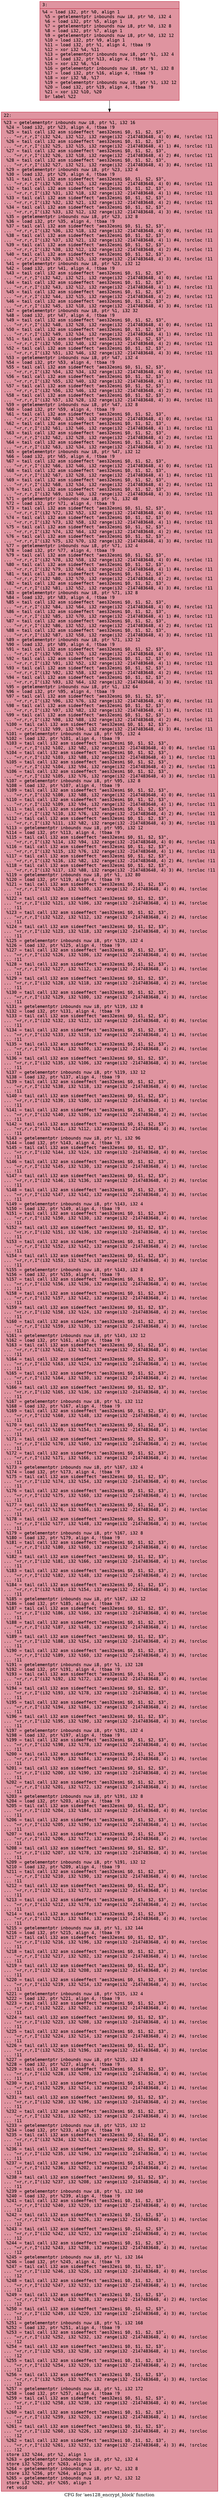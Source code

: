 digraph "CFG for 'aes128_encrypt_block' function" {
	label="CFG for 'aes128_encrypt_block' function";

	Node0xfc7b960 [shape=record,color="#b70d28ff", style=filled, fillcolor="#b70d2870" fontname="Courier",label="{3:\l|  %4 = load i32, ptr %0, align 1\l  %5 = getelementptr inbounds nuw i8, ptr %0, i32 4\l  %6 = load i32, ptr %5, align 1\l  %7 = getelementptr inbounds nuw i8, ptr %0, i32 8\l  %8 = load i32, ptr %7, align 1\l  %9 = getelementptr inbounds nuw i8, ptr %0, i32 12\l  %10 = load i32, ptr %9, align 1\l  %11 = load i32, ptr %1, align 4, !tbaa !9\l  %12 = xor i32 %4, %11\l  %13 = getelementptr inbounds nuw i8, ptr %1, i32 4\l  %14 = load i32, ptr %13, align 4, !tbaa !9\l  %15 = xor i32 %6, %14\l  %16 = getelementptr inbounds nuw i8, ptr %1, i32 8\l  %17 = load i32, ptr %16, align 4, !tbaa !9\l  %18 = xor i32 %8, %17\l  %19 = getelementptr inbounds nuw i8, ptr %1, i32 12\l  %20 = load i32, ptr %19, align 4, !tbaa !9\l  %21 = xor i32 %10, %20\l  br label %22\l}"];
	Node0xfc7b960 -> Node0xfc7ca90;
	Node0xfc7ca90 [shape=record,color="#b70d28ff", style=filled, fillcolor="#b70d2870" fontname="Courier",label="{22:\l|  %23 = getelementptr inbounds nuw i8, ptr %1, i32 16\l  %24 = load i32, ptr %23, align 4, !tbaa !9\l  %25 = tail call i32 asm sideeffect \"aes32esmi $0, $1, $2, $3\",\l... \"=r,r,r,I\"(i32 %24, i32 %12, i32 range(i32 -2147483648, 4) 0) #4, !srcloc !11\l  %26 = tail call i32 asm sideeffect \"aes32esmi $0, $1, $2, $3\",\l... \"=r,r,r,I\"(i32 %25, i32 %15, i32 range(i32 -2147483648, 4) 1) #4, !srcloc !11\l  %27 = tail call i32 asm sideeffect \"aes32esmi $0, $1, $2, $3\",\l... \"=r,r,r,I\"(i32 %26, i32 %18, i32 range(i32 -2147483648, 4) 2) #4, !srcloc !11\l  %28 = tail call i32 asm sideeffect \"aes32esmi $0, $1, $2, $3\",\l... \"=r,r,r,I\"(i32 %27, i32 %21, i32 range(i32 -2147483648, 4) 3) #4, !srcloc !11\l  %29 = getelementptr inbounds nuw i8, ptr %23, i32 4\l  %30 = load i32, ptr %29, align 4, !tbaa !9\l  %31 = tail call i32 asm sideeffect \"aes32esmi $0, $1, $2, $3\",\l... \"=r,r,r,I\"(i32 %30, i32 %15, i32 range(i32 -2147483648, 4) 0) #4, !srcloc !11\l  %32 = tail call i32 asm sideeffect \"aes32esmi $0, $1, $2, $3\",\l... \"=r,r,r,I\"(i32 %31, i32 %18, i32 range(i32 -2147483648, 4) 1) #4, !srcloc !11\l  %33 = tail call i32 asm sideeffect \"aes32esmi $0, $1, $2, $3\",\l... \"=r,r,r,I\"(i32 %32, i32 %21, i32 range(i32 -2147483648, 4) 2) #4, !srcloc !11\l  %34 = tail call i32 asm sideeffect \"aes32esmi $0, $1, $2, $3\",\l... \"=r,r,r,I\"(i32 %33, i32 %12, i32 range(i32 -2147483648, 4) 3) #4, !srcloc !11\l  %35 = getelementptr inbounds nuw i8, ptr %23, i32 8\l  %36 = load i32, ptr %35, align 4, !tbaa !9\l  %37 = tail call i32 asm sideeffect \"aes32esmi $0, $1, $2, $3\",\l... \"=r,r,r,I\"(i32 %36, i32 %18, i32 range(i32 -2147483648, 4) 0) #4, !srcloc !11\l  %38 = tail call i32 asm sideeffect \"aes32esmi $0, $1, $2, $3\",\l... \"=r,r,r,I\"(i32 %37, i32 %21, i32 range(i32 -2147483648, 4) 1) #4, !srcloc !11\l  %39 = tail call i32 asm sideeffect \"aes32esmi $0, $1, $2, $3\",\l... \"=r,r,r,I\"(i32 %38, i32 %12, i32 range(i32 -2147483648, 4) 2) #4, !srcloc !11\l  %40 = tail call i32 asm sideeffect \"aes32esmi $0, $1, $2, $3\",\l... \"=r,r,r,I\"(i32 %39, i32 %15, i32 range(i32 -2147483648, 4) 3) #4, !srcloc !11\l  %41 = getelementptr inbounds nuw i8, ptr %23, i32 12\l  %42 = load i32, ptr %41, align 4, !tbaa !9\l  %43 = tail call i32 asm sideeffect \"aes32esmi $0, $1, $2, $3\",\l... \"=r,r,r,I\"(i32 %42, i32 %21, i32 range(i32 -2147483648, 4) 0) #4, !srcloc !11\l  %44 = tail call i32 asm sideeffect \"aes32esmi $0, $1, $2, $3\",\l... \"=r,r,r,I\"(i32 %43, i32 %12, i32 range(i32 -2147483648, 4) 1) #4, !srcloc !11\l  %45 = tail call i32 asm sideeffect \"aes32esmi $0, $1, $2, $3\",\l... \"=r,r,r,I\"(i32 %44, i32 %15, i32 range(i32 -2147483648, 4) 2) #4, !srcloc !11\l  %46 = tail call i32 asm sideeffect \"aes32esmi $0, $1, $2, $3\",\l... \"=r,r,r,I\"(i32 %45, i32 %18, i32 range(i32 -2147483648, 4) 3) #4, !srcloc !11\l  %47 = getelementptr inbounds nuw i8, ptr %1, i32 32\l  %48 = load i32, ptr %47, align 4, !tbaa !9\l  %49 = tail call i32 asm sideeffect \"aes32esmi $0, $1, $2, $3\",\l... \"=r,r,r,I\"(i32 %48, i32 %28, i32 range(i32 -2147483648, 4) 0) #4, !srcloc !11\l  %50 = tail call i32 asm sideeffect \"aes32esmi $0, $1, $2, $3\",\l... \"=r,r,r,I\"(i32 %49, i32 %34, i32 range(i32 -2147483648, 4) 1) #4, !srcloc !11\l  %51 = tail call i32 asm sideeffect \"aes32esmi $0, $1, $2, $3\",\l... \"=r,r,r,I\"(i32 %50, i32 %40, i32 range(i32 -2147483648, 4) 2) #4, !srcloc !11\l  %52 = tail call i32 asm sideeffect \"aes32esmi $0, $1, $2, $3\",\l... \"=r,r,r,I\"(i32 %51, i32 %46, i32 range(i32 -2147483648, 4) 3) #4, !srcloc !11\l  %53 = getelementptr inbounds nuw i8, ptr %47, i32 4\l  %54 = load i32, ptr %53, align 4, !tbaa !9\l  %55 = tail call i32 asm sideeffect \"aes32esmi $0, $1, $2, $3\",\l... \"=r,r,r,I\"(i32 %54, i32 %34, i32 range(i32 -2147483648, 4) 0) #4, !srcloc !11\l  %56 = tail call i32 asm sideeffect \"aes32esmi $0, $1, $2, $3\",\l... \"=r,r,r,I\"(i32 %55, i32 %40, i32 range(i32 -2147483648, 4) 1) #4, !srcloc !11\l  %57 = tail call i32 asm sideeffect \"aes32esmi $0, $1, $2, $3\",\l... \"=r,r,r,I\"(i32 %56, i32 %46, i32 range(i32 -2147483648, 4) 2) #4, !srcloc !11\l  %58 = tail call i32 asm sideeffect \"aes32esmi $0, $1, $2, $3\",\l... \"=r,r,r,I\"(i32 %57, i32 %28, i32 range(i32 -2147483648, 4) 3) #4, !srcloc !11\l  %59 = getelementptr inbounds nuw i8, ptr %47, i32 8\l  %60 = load i32, ptr %59, align 4, !tbaa !9\l  %61 = tail call i32 asm sideeffect \"aes32esmi $0, $1, $2, $3\",\l... \"=r,r,r,I\"(i32 %60, i32 %40, i32 range(i32 -2147483648, 4) 0) #4, !srcloc !11\l  %62 = tail call i32 asm sideeffect \"aes32esmi $0, $1, $2, $3\",\l... \"=r,r,r,I\"(i32 %61, i32 %46, i32 range(i32 -2147483648, 4) 1) #4, !srcloc !11\l  %63 = tail call i32 asm sideeffect \"aes32esmi $0, $1, $2, $3\",\l... \"=r,r,r,I\"(i32 %62, i32 %28, i32 range(i32 -2147483648, 4) 2) #4, !srcloc !11\l  %64 = tail call i32 asm sideeffect \"aes32esmi $0, $1, $2, $3\",\l... \"=r,r,r,I\"(i32 %63, i32 %34, i32 range(i32 -2147483648, 4) 3) #4, !srcloc !11\l  %65 = getelementptr inbounds nuw i8, ptr %47, i32 12\l  %66 = load i32, ptr %65, align 4, !tbaa !9\l  %67 = tail call i32 asm sideeffect \"aes32esmi $0, $1, $2, $3\",\l... \"=r,r,r,I\"(i32 %66, i32 %46, i32 range(i32 -2147483648, 4) 0) #4, !srcloc !11\l  %68 = tail call i32 asm sideeffect \"aes32esmi $0, $1, $2, $3\",\l... \"=r,r,r,I\"(i32 %67, i32 %28, i32 range(i32 -2147483648, 4) 1) #4, !srcloc !11\l  %69 = tail call i32 asm sideeffect \"aes32esmi $0, $1, $2, $3\",\l... \"=r,r,r,I\"(i32 %68, i32 %34, i32 range(i32 -2147483648, 4) 2) #4, !srcloc !11\l  %70 = tail call i32 asm sideeffect \"aes32esmi $0, $1, $2, $3\",\l... \"=r,r,r,I\"(i32 %69, i32 %40, i32 range(i32 -2147483648, 4) 3) #4, !srcloc !11\l  %71 = getelementptr inbounds nuw i8, ptr %1, i32 48\l  %72 = load i32, ptr %71, align 4, !tbaa !9\l  %73 = tail call i32 asm sideeffect \"aes32esmi $0, $1, $2, $3\",\l... \"=r,r,r,I\"(i32 %72, i32 %52, i32 range(i32 -2147483648, 4) 0) #4, !srcloc !11\l  %74 = tail call i32 asm sideeffect \"aes32esmi $0, $1, $2, $3\",\l... \"=r,r,r,I\"(i32 %73, i32 %58, i32 range(i32 -2147483648, 4) 1) #4, !srcloc !11\l  %75 = tail call i32 asm sideeffect \"aes32esmi $0, $1, $2, $3\",\l... \"=r,r,r,I\"(i32 %74, i32 %64, i32 range(i32 -2147483648, 4) 2) #4, !srcloc !11\l  %76 = tail call i32 asm sideeffect \"aes32esmi $0, $1, $2, $3\",\l... \"=r,r,r,I\"(i32 %75, i32 %70, i32 range(i32 -2147483648, 4) 3) #4, !srcloc !11\l  %77 = getelementptr inbounds nuw i8, ptr %71, i32 4\l  %78 = load i32, ptr %77, align 4, !tbaa !9\l  %79 = tail call i32 asm sideeffect \"aes32esmi $0, $1, $2, $3\",\l... \"=r,r,r,I\"(i32 %78, i32 %58, i32 range(i32 -2147483648, 4) 0) #4, !srcloc !11\l  %80 = tail call i32 asm sideeffect \"aes32esmi $0, $1, $2, $3\",\l... \"=r,r,r,I\"(i32 %79, i32 %64, i32 range(i32 -2147483648, 4) 1) #4, !srcloc !11\l  %81 = tail call i32 asm sideeffect \"aes32esmi $0, $1, $2, $3\",\l... \"=r,r,r,I\"(i32 %80, i32 %70, i32 range(i32 -2147483648, 4) 2) #4, !srcloc !11\l  %82 = tail call i32 asm sideeffect \"aes32esmi $0, $1, $2, $3\",\l... \"=r,r,r,I\"(i32 %81, i32 %52, i32 range(i32 -2147483648, 4) 3) #4, !srcloc !11\l  %83 = getelementptr inbounds nuw i8, ptr %71, i32 8\l  %84 = load i32, ptr %83, align 4, !tbaa !9\l  %85 = tail call i32 asm sideeffect \"aes32esmi $0, $1, $2, $3\",\l... \"=r,r,r,I\"(i32 %84, i32 %64, i32 range(i32 -2147483648, 4) 0) #4, !srcloc !11\l  %86 = tail call i32 asm sideeffect \"aes32esmi $0, $1, $2, $3\",\l... \"=r,r,r,I\"(i32 %85, i32 %70, i32 range(i32 -2147483648, 4) 1) #4, !srcloc !11\l  %87 = tail call i32 asm sideeffect \"aes32esmi $0, $1, $2, $3\",\l... \"=r,r,r,I\"(i32 %86, i32 %52, i32 range(i32 -2147483648, 4) 2) #4, !srcloc !11\l  %88 = tail call i32 asm sideeffect \"aes32esmi $0, $1, $2, $3\",\l... \"=r,r,r,I\"(i32 %87, i32 %58, i32 range(i32 -2147483648, 4) 3) #4, !srcloc !11\l  %89 = getelementptr inbounds nuw i8, ptr %71, i32 12\l  %90 = load i32, ptr %89, align 4, !tbaa !9\l  %91 = tail call i32 asm sideeffect \"aes32esmi $0, $1, $2, $3\",\l... \"=r,r,r,I\"(i32 %90, i32 %70, i32 range(i32 -2147483648, 4) 0) #4, !srcloc !11\l  %92 = tail call i32 asm sideeffect \"aes32esmi $0, $1, $2, $3\",\l... \"=r,r,r,I\"(i32 %91, i32 %52, i32 range(i32 -2147483648, 4) 1) #4, !srcloc !11\l  %93 = tail call i32 asm sideeffect \"aes32esmi $0, $1, $2, $3\",\l... \"=r,r,r,I\"(i32 %92, i32 %58, i32 range(i32 -2147483648, 4) 2) #4, !srcloc !11\l  %94 = tail call i32 asm sideeffect \"aes32esmi $0, $1, $2, $3\",\l... \"=r,r,r,I\"(i32 %93, i32 %64, i32 range(i32 -2147483648, 4) 3) #4, !srcloc !11\l  %95 = getelementptr inbounds nuw i8, ptr %1, i32 64\l  %96 = load i32, ptr %95, align 4, !tbaa !9\l  %97 = tail call i32 asm sideeffect \"aes32esmi $0, $1, $2, $3\",\l... \"=r,r,r,I\"(i32 %96, i32 %76, i32 range(i32 -2147483648, 4) 0) #4, !srcloc !11\l  %98 = tail call i32 asm sideeffect \"aes32esmi $0, $1, $2, $3\",\l... \"=r,r,r,I\"(i32 %97, i32 %82, i32 range(i32 -2147483648, 4) 1) #4, !srcloc !11\l  %99 = tail call i32 asm sideeffect \"aes32esmi $0, $1, $2, $3\",\l... \"=r,r,r,I\"(i32 %98, i32 %88, i32 range(i32 -2147483648, 4) 2) #4, !srcloc !11\l  %100 = tail call i32 asm sideeffect \"aes32esmi $0, $1, $2, $3\",\l... \"=r,r,r,I\"(i32 %99, i32 %94, i32 range(i32 -2147483648, 4) 3) #4, !srcloc !11\l  %101 = getelementptr inbounds nuw i8, ptr %95, i32 4\l  %102 = load i32, ptr %101, align 4, !tbaa !9\l  %103 = tail call i32 asm sideeffect \"aes32esmi $0, $1, $2, $3\",\l... \"=r,r,r,I\"(i32 %102, i32 %82, i32 range(i32 -2147483648, 4) 0) #4, !srcloc !11\l  %104 = tail call i32 asm sideeffect \"aes32esmi $0, $1, $2, $3\",\l... \"=r,r,r,I\"(i32 %103, i32 %88, i32 range(i32 -2147483648, 4) 1) #4, !srcloc !11\l  %105 = tail call i32 asm sideeffect \"aes32esmi $0, $1, $2, $3\",\l... \"=r,r,r,I\"(i32 %104, i32 %94, i32 range(i32 -2147483648, 4) 2) #4, !srcloc !11\l  %106 = tail call i32 asm sideeffect \"aes32esmi $0, $1, $2, $3\",\l... \"=r,r,r,I\"(i32 %105, i32 %76, i32 range(i32 -2147483648, 4) 3) #4, !srcloc !11\l  %107 = getelementptr inbounds nuw i8, ptr %95, i32 8\l  %108 = load i32, ptr %107, align 4, !tbaa !9\l  %109 = tail call i32 asm sideeffect \"aes32esmi $0, $1, $2, $3\",\l... \"=r,r,r,I\"(i32 %108, i32 %88, i32 range(i32 -2147483648, 4) 0) #4, !srcloc !11\l  %110 = tail call i32 asm sideeffect \"aes32esmi $0, $1, $2, $3\",\l... \"=r,r,r,I\"(i32 %109, i32 %94, i32 range(i32 -2147483648, 4) 1) #4, !srcloc !11\l  %111 = tail call i32 asm sideeffect \"aes32esmi $0, $1, $2, $3\",\l... \"=r,r,r,I\"(i32 %110, i32 %76, i32 range(i32 -2147483648, 4) 2) #4, !srcloc !11\l  %112 = tail call i32 asm sideeffect \"aes32esmi $0, $1, $2, $3\",\l... \"=r,r,r,I\"(i32 %111, i32 %82, i32 range(i32 -2147483648, 4) 3) #4, !srcloc !11\l  %113 = getelementptr inbounds nuw i8, ptr %95, i32 12\l  %114 = load i32, ptr %113, align 4, !tbaa !9\l  %115 = tail call i32 asm sideeffect \"aes32esmi $0, $1, $2, $3\",\l... \"=r,r,r,I\"(i32 %114, i32 %94, i32 range(i32 -2147483648, 4) 0) #4, !srcloc !11\l  %116 = tail call i32 asm sideeffect \"aes32esmi $0, $1, $2, $3\",\l... \"=r,r,r,I\"(i32 %115, i32 %76, i32 range(i32 -2147483648, 4) 1) #4, !srcloc !11\l  %117 = tail call i32 asm sideeffect \"aes32esmi $0, $1, $2, $3\",\l... \"=r,r,r,I\"(i32 %116, i32 %82, i32 range(i32 -2147483648, 4) 2) #4, !srcloc !11\l  %118 = tail call i32 asm sideeffect \"aes32esmi $0, $1, $2, $3\",\l... \"=r,r,r,I\"(i32 %117, i32 %88, i32 range(i32 -2147483648, 4) 3) #4, !srcloc !11\l  %119 = getelementptr inbounds nuw i8, ptr %1, i32 80\l  %120 = load i32, ptr %119, align 4, !tbaa !9\l  %121 = tail call i32 asm sideeffect \"aes32esmi $0, $1, $2, $3\",\l... \"=r,r,r,I\"(i32 %120, i32 %100, i32 range(i32 -2147483648, 4) 0) #4, !srcloc\l... !11\l  %122 = tail call i32 asm sideeffect \"aes32esmi $0, $1, $2, $3\",\l... \"=r,r,r,I\"(i32 %121, i32 %106, i32 range(i32 -2147483648, 4) 1) #4, !srcloc\l... !11\l  %123 = tail call i32 asm sideeffect \"aes32esmi $0, $1, $2, $3\",\l... \"=r,r,r,I\"(i32 %122, i32 %112, i32 range(i32 -2147483648, 4) 2) #4, !srcloc\l... !11\l  %124 = tail call i32 asm sideeffect \"aes32esmi $0, $1, $2, $3\",\l... \"=r,r,r,I\"(i32 %123, i32 %118, i32 range(i32 -2147483648, 4) 3) #4, !srcloc\l... !11\l  %125 = getelementptr inbounds nuw i8, ptr %119, i32 4\l  %126 = load i32, ptr %125, align 4, !tbaa !9\l  %127 = tail call i32 asm sideeffect \"aes32esmi $0, $1, $2, $3\",\l... \"=r,r,r,I\"(i32 %126, i32 %106, i32 range(i32 -2147483648, 4) 0) #4, !srcloc\l... !11\l  %128 = tail call i32 asm sideeffect \"aes32esmi $0, $1, $2, $3\",\l... \"=r,r,r,I\"(i32 %127, i32 %112, i32 range(i32 -2147483648, 4) 1) #4, !srcloc\l... !11\l  %129 = tail call i32 asm sideeffect \"aes32esmi $0, $1, $2, $3\",\l... \"=r,r,r,I\"(i32 %128, i32 %118, i32 range(i32 -2147483648, 4) 2) #4, !srcloc\l... !11\l  %130 = tail call i32 asm sideeffect \"aes32esmi $0, $1, $2, $3\",\l... \"=r,r,r,I\"(i32 %129, i32 %100, i32 range(i32 -2147483648, 4) 3) #4, !srcloc\l... !11\l  %131 = getelementptr inbounds nuw i8, ptr %119, i32 8\l  %132 = load i32, ptr %131, align 4, !tbaa !9\l  %133 = tail call i32 asm sideeffect \"aes32esmi $0, $1, $2, $3\",\l... \"=r,r,r,I\"(i32 %132, i32 %112, i32 range(i32 -2147483648, 4) 0) #4, !srcloc\l... !11\l  %134 = tail call i32 asm sideeffect \"aes32esmi $0, $1, $2, $3\",\l... \"=r,r,r,I\"(i32 %133, i32 %118, i32 range(i32 -2147483648, 4) 1) #4, !srcloc\l... !11\l  %135 = tail call i32 asm sideeffect \"aes32esmi $0, $1, $2, $3\",\l... \"=r,r,r,I\"(i32 %134, i32 %100, i32 range(i32 -2147483648, 4) 2) #4, !srcloc\l... !11\l  %136 = tail call i32 asm sideeffect \"aes32esmi $0, $1, $2, $3\",\l... \"=r,r,r,I\"(i32 %135, i32 %106, i32 range(i32 -2147483648, 4) 3) #4, !srcloc\l... !11\l  %137 = getelementptr inbounds nuw i8, ptr %119, i32 12\l  %138 = load i32, ptr %137, align 4, !tbaa !9\l  %139 = tail call i32 asm sideeffect \"aes32esmi $0, $1, $2, $3\",\l... \"=r,r,r,I\"(i32 %138, i32 %118, i32 range(i32 -2147483648, 4) 0) #4, !srcloc\l... !11\l  %140 = tail call i32 asm sideeffect \"aes32esmi $0, $1, $2, $3\",\l... \"=r,r,r,I\"(i32 %139, i32 %100, i32 range(i32 -2147483648, 4) 1) #4, !srcloc\l... !11\l  %141 = tail call i32 asm sideeffect \"aes32esmi $0, $1, $2, $3\",\l... \"=r,r,r,I\"(i32 %140, i32 %106, i32 range(i32 -2147483648, 4) 2) #4, !srcloc\l... !11\l  %142 = tail call i32 asm sideeffect \"aes32esmi $0, $1, $2, $3\",\l... \"=r,r,r,I\"(i32 %141, i32 %112, i32 range(i32 -2147483648, 4) 3) #4, !srcloc\l... !11\l  %143 = getelementptr inbounds nuw i8, ptr %1, i32 96\l  %144 = load i32, ptr %143, align 4, !tbaa !9\l  %145 = tail call i32 asm sideeffect \"aes32esmi $0, $1, $2, $3\",\l... \"=r,r,r,I\"(i32 %144, i32 %124, i32 range(i32 -2147483648, 4) 0) #4, !srcloc\l... !11\l  %146 = tail call i32 asm sideeffect \"aes32esmi $0, $1, $2, $3\",\l... \"=r,r,r,I\"(i32 %145, i32 %130, i32 range(i32 -2147483648, 4) 1) #4, !srcloc\l... !11\l  %147 = tail call i32 asm sideeffect \"aes32esmi $0, $1, $2, $3\",\l... \"=r,r,r,I\"(i32 %146, i32 %136, i32 range(i32 -2147483648, 4) 2) #4, !srcloc\l... !11\l  %148 = tail call i32 asm sideeffect \"aes32esmi $0, $1, $2, $3\",\l... \"=r,r,r,I\"(i32 %147, i32 %142, i32 range(i32 -2147483648, 4) 3) #4, !srcloc\l... !11\l  %149 = getelementptr inbounds nuw i8, ptr %143, i32 4\l  %150 = load i32, ptr %149, align 4, !tbaa !9\l  %151 = tail call i32 asm sideeffect \"aes32esmi $0, $1, $2, $3\",\l... \"=r,r,r,I\"(i32 %150, i32 %130, i32 range(i32 -2147483648, 4) 0) #4, !srcloc\l... !11\l  %152 = tail call i32 asm sideeffect \"aes32esmi $0, $1, $2, $3\",\l... \"=r,r,r,I\"(i32 %151, i32 %136, i32 range(i32 -2147483648, 4) 1) #4, !srcloc\l... !11\l  %153 = tail call i32 asm sideeffect \"aes32esmi $0, $1, $2, $3\",\l... \"=r,r,r,I\"(i32 %152, i32 %142, i32 range(i32 -2147483648, 4) 2) #4, !srcloc\l... !11\l  %154 = tail call i32 asm sideeffect \"aes32esmi $0, $1, $2, $3\",\l... \"=r,r,r,I\"(i32 %153, i32 %124, i32 range(i32 -2147483648, 4) 3) #4, !srcloc\l... !11\l  %155 = getelementptr inbounds nuw i8, ptr %143, i32 8\l  %156 = load i32, ptr %155, align 4, !tbaa !9\l  %157 = tail call i32 asm sideeffect \"aes32esmi $0, $1, $2, $3\",\l... \"=r,r,r,I\"(i32 %156, i32 %136, i32 range(i32 -2147483648, 4) 0) #4, !srcloc\l... !11\l  %158 = tail call i32 asm sideeffect \"aes32esmi $0, $1, $2, $3\",\l... \"=r,r,r,I\"(i32 %157, i32 %142, i32 range(i32 -2147483648, 4) 1) #4, !srcloc\l... !11\l  %159 = tail call i32 asm sideeffect \"aes32esmi $0, $1, $2, $3\",\l... \"=r,r,r,I\"(i32 %158, i32 %124, i32 range(i32 -2147483648, 4) 2) #4, !srcloc\l... !11\l  %160 = tail call i32 asm sideeffect \"aes32esmi $0, $1, $2, $3\",\l... \"=r,r,r,I\"(i32 %159, i32 %130, i32 range(i32 -2147483648, 4) 3) #4, !srcloc\l... !11\l  %161 = getelementptr inbounds nuw i8, ptr %143, i32 12\l  %162 = load i32, ptr %161, align 4, !tbaa !9\l  %163 = tail call i32 asm sideeffect \"aes32esmi $0, $1, $2, $3\",\l... \"=r,r,r,I\"(i32 %162, i32 %142, i32 range(i32 -2147483648, 4) 0) #4, !srcloc\l... !11\l  %164 = tail call i32 asm sideeffect \"aes32esmi $0, $1, $2, $3\",\l... \"=r,r,r,I\"(i32 %163, i32 %124, i32 range(i32 -2147483648, 4) 1) #4, !srcloc\l... !11\l  %165 = tail call i32 asm sideeffect \"aes32esmi $0, $1, $2, $3\",\l... \"=r,r,r,I\"(i32 %164, i32 %130, i32 range(i32 -2147483648, 4) 2) #4, !srcloc\l... !11\l  %166 = tail call i32 asm sideeffect \"aes32esmi $0, $1, $2, $3\",\l... \"=r,r,r,I\"(i32 %165, i32 %136, i32 range(i32 -2147483648, 4) 3) #4, !srcloc\l... !11\l  %167 = getelementptr inbounds nuw i8, ptr %1, i32 112\l  %168 = load i32, ptr %167, align 4, !tbaa !9\l  %169 = tail call i32 asm sideeffect \"aes32esmi $0, $1, $2, $3\",\l... \"=r,r,r,I\"(i32 %168, i32 %148, i32 range(i32 -2147483648, 4) 0) #4, !srcloc\l... !11\l  %170 = tail call i32 asm sideeffect \"aes32esmi $0, $1, $2, $3\",\l... \"=r,r,r,I\"(i32 %169, i32 %154, i32 range(i32 -2147483648, 4) 1) #4, !srcloc\l... !11\l  %171 = tail call i32 asm sideeffect \"aes32esmi $0, $1, $2, $3\",\l... \"=r,r,r,I\"(i32 %170, i32 %160, i32 range(i32 -2147483648, 4) 2) #4, !srcloc\l... !11\l  %172 = tail call i32 asm sideeffect \"aes32esmi $0, $1, $2, $3\",\l... \"=r,r,r,I\"(i32 %171, i32 %166, i32 range(i32 -2147483648, 4) 3) #4, !srcloc\l... !11\l  %173 = getelementptr inbounds nuw i8, ptr %167, i32 4\l  %174 = load i32, ptr %173, align 4, !tbaa !9\l  %175 = tail call i32 asm sideeffect \"aes32esmi $0, $1, $2, $3\",\l... \"=r,r,r,I\"(i32 %174, i32 %154, i32 range(i32 -2147483648, 4) 0) #4, !srcloc\l... !11\l  %176 = tail call i32 asm sideeffect \"aes32esmi $0, $1, $2, $3\",\l... \"=r,r,r,I\"(i32 %175, i32 %160, i32 range(i32 -2147483648, 4) 1) #4, !srcloc\l... !11\l  %177 = tail call i32 asm sideeffect \"aes32esmi $0, $1, $2, $3\",\l... \"=r,r,r,I\"(i32 %176, i32 %166, i32 range(i32 -2147483648, 4) 2) #4, !srcloc\l... !11\l  %178 = tail call i32 asm sideeffect \"aes32esmi $0, $1, $2, $3\",\l... \"=r,r,r,I\"(i32 %177, i32 %148, i32 range(i32 -2147483648, 4) 3) #4, !srcloc\l... !11\l  %179 = getelementptr inbounds nuw i8, ptr %167, i32 8\l  %180 = load i32, ptr %179, align 4, !tbaa !9\l  %181 = tail call i32 asm sideeffect \"aes32esmi $0, $1, $2, $3\",\l... \"=r,r,r,I\"(i32 %180, i32 %160, i32 range(i32 -2147483648, 4) 0) #4, !srcloc\l... !11\l  %182 = tail call i32 asm sideeffect \"aes32esmi $0, $1, $2, $3\",\l... \"=r,r,r,I\"(i32 %181, i32 %166, i32 range(i32 -2147483648, 4) 1) #4, !srcloc\l... !11\l  %183 = tail call i32 asm sideeffect \"aes32esmi $0, $1, $2, $3\",\l... \"=r,r,r,I\"(i32 %182, i32 %148, i32 range(i32 -2147483648, 4) 2) #4, !srcloc\l... !11\l  %184 = tail call i32 asm sideeffect \"aes32esmi $0, $1, $2, $3\",\l... \"=r,r,r,I\"(i32 %183, i32 %154, i32 range(i32 -2147483648, 4) 3) #4, !srcloc\l... !11\l  %185 = getelementptr inbounds nuw i8, ptr %167, i32 12\l  %186 = load i32, ptr %185, align 4, !tbaa !9\l  %187 = tail call i32 asm sideeffect \"aes32esmi $0, $1, $2, $3\",\l... \"=r,r,r,I\"(i32 %186, i32 %166, i32 range(i32 -2147483648, 4) 0) #4, !srcloc\l... !11\l  %188 = tail call i32 asm sideeffect \"aes32esmi $0, $1, $2, $3\",\l... \"=r,r,r,I\"(i32 %187, i32 %148, i32 range(i32 -2147483648, 4) 1) #4, !srcloc\l... !11\l  %189 = tail call i32 asm sideeffect \"aes32esmi $0, $1, $2, $3\",\l... \"=r,r,r,I\"(i32 %188, i32 %154, i32 range(i32 -2147483648, 4) 2) #4, !srcloc\l... !11\l  %190 = tail call i32 asm sideeffect \"aes32esmi $0, $1, $2, $3\",\l... \"=r,r,r,I\"(i32 %189, i32 %160, i32 range(i32 -2147483648, 4) 3) #4, !srcloc\l... !11\l  %191 = getelementptr inbounds nuw i8, ptr %1, i32 128\l  %192 = load i32, ptr %191, align 4, !tbaa !9\l  %193 = tail call i32 asm sideeffect \"aes32esmi $0, $1, $2, $3\",\l... \"=r,r,r,I\"(i32 %192, i32 %172, i32 range(i32 -2147483648, 4) 0) #4, !srcloc\l... !11\l  %194 = tail call i32 asm sideeffect \"aes32esmi $0, $1, $2, $3\",\l... \"=r,r,r,I\"(i32 %193, i32 %178, i32 range(i32 -2147483648, 4) 1) #4, !srcloc\l... !11\l  %195 = tail call i32 asm sideeffect \"aes32esmi $0, $1, $2, $3\",\l... \"=r,r,r,I\"(i32 %194, i32 %184, i32 range(i32 -2147483648, 4) 2) #4, !srcloc\l... !11\l  %196 = tail call i32 asm sideeffect \"aes32esmi $0, $1, $2, $3\",\l... \"=r,r,r,I\"(i32 %195, i32 %190, i32 range(i32 -2147483648, 4) 3) #4, !srcloc\l... !11\l  %197 = getelementptr inbounds nuw i8, ptr %191, i32 4\l  %198 = load i32, ptr %197, align 4, !tbaa !9\l  %199 = tail call i32 asm sideeffect \"aes32esmi $0, $1, $2, $3\",\l... \"=r,r,r,I\"(i32 %198, i32 %178, i32 range(i32 -2147483648, 4) 0) #4, !srcloc\l... !11\l  %200 = tail call i32 asm sideeffect \"aes32esmi $0, $1, $2, $3\",\l... \"=r,r,r,I\"(i32 %199, i32 %184, i32 range(i32 -2147483648, 4) 1) #4, !srcloc\l... !11\l  %201 = tail call i32 asm sideeffect \"aes32esmi $0, $1, $2, $3\",\l... \"=r,r,r,I\"(i32 %200, i32 %190, i32 range(i32 -2147483648, 4) 2) #4, !srcloc\l... !11\l  %202 = tail call i32 asm sideeffect \"aes32esmi $0, $1, $2, $3\",\l... \"=r,r,r,I\"(i32 %201, i32 %172, i32 range(i32 -2147483648, 4) 3) #4, !srcloc\l... !11\l  %203 = getelementptr inbounds nuw i8, ptr %191, i32 8\l  %204 = load i32, ptr %203, align 4, !tbaa !9\l  %205 = tail call i32 asm sideeffect \"aes32esmi $0, $1, $2, $3\",\l... \"=r,r,r,I\"(i32 %204, i32 %184, i32 range(i32 -2147483648, 4) 0) #4, !srcloc\l... !11\l  %206 = tail call i32 asm sideeffect \"aes32esmi $0, $1, $2, $3\",\l... \"=r,r,r,I\"(i32 %205, i32 %190, i32 range(i32 -2147483648, 4) 1) #4, !srcloc\l... !11\l  %207 = tail call i32 asm sideeffect \"aes32esmi $0, $1, $2, $3\",\l... \"=r,r,r,I\"(i32 %206, i32 %172, i32 range(i32 -2147483648, 4) 2) #4, !srcloc\l... !11\l  %208 = tail call i32 asm sideeffect \"aes32esmi $0, $1, $2, $3\",\l... \"=r,r,r,I\"(i32 %207, i32 %178, i32 range(i32 -2147483648, 4) 3) #4, !srcloc\l... !11\l  %209 = getelementptr inbounds nuw i8, ptr %191, i32 12\l  %210 = load i32, ptr %209, align 4, !tbaa !9\l  %211 = tail call i32 asm sideeffect \"aes32esmi $0, $1, $2, $3\",\l... \"=r,r,r,I\"(i32 %210, i32 %190, i32 range(i32 -2147483648, 4) 0) #4, !srcloc\l... !11\l  %212 = tail call i32 asm sideeffect \"aes32esmi $0, $1, $2, $3\",\l... \"=r,r,r,I\"(i32 %211, i32 %172, i32 range(i32 -2147483648, 4) 1) #4, !srcloc\l... !11\l  %213 = tail call i32 asm sideeffect \"aes32esmi $0, $1, $2, $3\",\l... \"=r,r,r,I\"(i32 %212, i32 %178, i32 range(i32 -2147483648, 4) 2) #4, !srcloc\l... !11\l  %214 = tail call i32 asm sideeffect \"aes32esmi $0, $1, $2, $3\",\l... \"=r,r,r,I\"(i32 %213, i32 %184, i32 range(i32 -2147483648, 4) 3) #4, !srcloc\l... !11\l  %215 = getelementptr inbounds nuw i8, ptr %1, i32 144\l  %216 = load i32, ptr %215, align 4, !tbaa !9\l  %217 = tail call i32 asm sideeffect \"aes32esmi $0, $1, $2, $3\",\l... \"=r,r,r,I\"(i32 %216, i32 %196, i32 range(i32 -2147483648, 4) 0) #4, !srcloc\l... !11\l  %218 = tail call i32 asm sideeffect \"aes32esmi $0, $1, $2, $3\",\l... \"=r,r,r,I\"(i32 %217, i32 %202, i32 range(i32 -2147483648, 4) 1) #4, !srcloc\l... !11\l  %219 = tail call i32 asm sideeffect \"aes32esmi $0, $1, $2, $3\",\l... \"=r,r,r,I\"(i32 %218, i32 %208, i32 range(i32 -2147483648, 4) 2) #4, !srcloc\l... !11\l  %220 = tail call i32 asm sideeffect \"aes32esmi $0, $1, $2, $3\",\l... \"=r,r,r,I\"(i32 %219, i32 %214, i32 range(i32 -2147483648, 4) 3) #4, !srcloc\l... !11\l  %221 = getelementptr inbounds nuw i8, ptr %215, i32 4\l  %222 = load i32, ptr %221, align 4, !tbaa !9\l  %223 = tail call i32 asm sideeffect \"aes32esmi $0, $1, $2, $3\",\l... \"=r,r,r,I\"(i32 %222, i32 %202, i32 range(i32 -2147483648, 4) 0) #4, !srcloc\l... !11\l  %224 = tail call i32 asm sideeffect \"aes32esmi $0, $1, $2, $3\",\l... \"=r,r,r,I\"(i32 %223, i32 %208, i32 range(i32 -2147483648, 4) 1) #4, !srcloc\l... !11\l  %225 = tail call i32 asm sideeffect \"aes32esmi $0, $1, $2, $3\",\l... \"=r,r,r,I\"(i32 %224, i32 %214, i32 range(i32 -2147483648, 4) 2) #4, !srcloc\l... !11\l  %226 = tail call i32 asm sideeffect \"aes32esmi $0, $1, $2, $3\",\l... \"=r,r,r,I\"(i32 %225, i32 %196, i32 range(i32 -2147483648, 4) 3) #4, !srcloc\l... !11\l  %227 = getelementptr inbounds nuw i8, ptr %215, i32 8\l  %228 = load i32, ptr %227, align 4, !tbaa !9\l  %229 = tail call i32 asm sideeffect \"aes32esmi $0, $1, $2, $3\",\l... \"=r,r,r,I\"(i32 %228, i32 %208, i32 range(i32 -2147483648, 4) 0) #4, !srcloc\l... !11\l  %230 = tail call i32 asm sideeffect \"aes32esmi $0, $1, $2, $3\",\l... \"=r,r,r,I\"(i32 %229, i32 %214, i32 range(i32 -2147483648, 4) 1) #4, !srcloc\l... !11\l  %231 = tail call i32 asm sideeffect \"aes32esmi $0, $1, $2, $3\",\l... \"=r,r,r,I\"(i32 %230, i32 %196, i32 range(i32 -2147483648, 4) 2) #4, !srcloc\l... !11\l  %232 = tail call i32 asm sideeffect \"aes32esmi $0, $1, $2, $3\",\l... \"=r,r,r,I\"(i32 %231, i32 %202, i32 range(i32 -2147483648, 4) 3) #4, !srcloc\l... !11\l  %233 = getelementptr inbounds nuw i8, ptr %215, i32 12\l  %234 = load i32, ptr %233, align 4, !tbaa !9\l  %235 = tail call i32 asm sideeffect \"aes32esmi $0, $1, $2, $3\",\l... \"=r,r,r,I\"(i32 %234, i32 %214, i32 range(i32 -2147483648, 4) 0) #4, !srcloc\l... !11\l  %236 = tail call i32 asm sideeffect \"aes32esmi $0, $1, $2, $3\",\l... \"=r,r,r,I\"(i32 %235, i32 %196, i32 range(i32 -2147483648, 4) 1) #4, !srcloc\l... !11\l  %237 = tail call i32 asm sideeffect \"aes32esmi $0, $1, $2, $3\",\l... \"=r,r,r,I\"(i32 %236, i32 %202, i32 range(i32 -2147483648, 4) 2) #4, !srcloc\l... !11\l  %238 = tail call i32 asm sideeffect \"aes32esmi $0, $1, $2, $3\",\l... \"=r,r,r,I\"(i32 %237, i32 %208, i32 range(i32 -2147483648, 4) 3) #4, !srcloc\l... !11\l  %239 = getelementptr inbounds nuw i8, ptr %1, i32 160\l  %240 = load i32, ptr %239, align 4, !tbaa !9\l  %241 = tail call i32 asm sideeffect \"aes32esi $0, $1, $2, $3\",\l... \"=r,r,r,I\"(i32 %240, i32 %220, i32 range(i32 -2147483648, 4) 0) #4, !srcloc\l... !12\l  %242 = tail call i32 asm sideeffect \"aes32esi $0, $1, $2, $3\",\l... \"=r,r,r,I\"(i32 %241, i32 %226, i32 range(i32 -2147483648, 4) 1) #4, !srcloc\l... !12\l  %243 = tail call i32 asm sideeffect \"aes32esi $0, $1, $2, $3\",\l... \"=r,r,r,I\"(i32 %242, i32 %232, i32 range(i32 -2147483648, 4) 2) #4, !srcloc\l... !12\l  %244 = tail call i32 asm sideeffect \"aes32esi $0, $1, $2, $3\",\l... \"=r,r,r,I\"(i32 %243, i32 %238, i32 range(i32 -2147483648, 4) 3) #4, !srcloc\l... !12\l  %245 = getelementptr inbounds nuw i8, ptr %1, i32 164\l  %246 = load i32, ptr %245, align 4, !tbaa !9\l  %247 = tail call i32 asm sideeffect \"aes32esi $0, $1, $2, $3\",\l... \"=r,r,r,I\"(i32 %246, i32 %226, i32 range(i32 -2147483648, 4) 0) #4, !srcloc\l... !12\l  %248 = tail call i32 asm sideeffect \"aes32esi $0, $1, $2, $3\",\l... \"=r,r,r,I\"(i32 %247, i32 %232, i32 range(i32 -2147483648, 4) 1) #4, !srcloc\l... !12\l  %249 = tail call i32 asm sideeffect \"aes32esi $0, $1, $2, $3\",\l... \"=r,r,r,I\"(i32 %248, i32 %238, i32 range(i32 -2147483648, 4) 2) #4, !srcloc\l... !12\l  %250 = tail call i32 asm sideeffect \"aes32esi $0, $1, $2, $3\",\l... \"=r,r,r,I\"(i32 %249, i32 %220, i32 range(i32 -2147483648, 4) 3) #4, !srcloc\l... !12\l  %251 = getelementptr inbounds nuw i8, ptr %1, i32 168\l  %252 = load i32, ptr %251, align 4, !tbaa !9\l  %253 = tail call i32 asm sideeffect \"aes32esi $0, $1, $2, $3\",\l... \"=r,r,r,I\"(i32 %252, i32 %232, i32 range(i32 -2147483648, 4) 0) #4, !srcloc\l... !12\l  %254 = tail call i32 asm sideeffect \"aes32esi $0, $1, $2, $3\",\l... \"=r,r,r,I\"(i32 %253, i32 %238, i32 range(i32 -2147483648, 4) 1) #4, !srcloc\l... !12\l  %255 = tail call i32 asm sideeffect \"aes32esi $0, $1, $2, $3\",\l... \"=r,r,r,I\"(i32 %254, i32 %220, i32 range(i32 -2147483648, 4) 2) #4, !srcloc\l... !12\l  %256 = tail call i32 asm sideeffect \"aes32esi $0, $1, $2, $3\",\l... \"=r,r,r,I\"(i32 %255, i32 %226, i32 range(i32 -2147483648, 4) 3) #4, !srcloc\l... !12\l  %257 = getelementptr inbounds nuw i8, ptr %1, i32 172\l  %258 = load i32, ptr %257, align 4, !tbaa !9\l  %259 = tail call i32 asm sideeffect \"aes32esi $0, $1, $2, $3\",\l... \"=r,r,r,I\"(i32 %258, i32 %238, i32 range(i32 -2147483648, 4) 0) #4, !srcloc\l... !12\l  %260 = tail call i32 asm sideeffect \"aes32esi $0, $1, $2, $3\",\l... \"=r,r,r,I\"(i32 %259, i32 %220, i32 range(i32 -2147483648, 4) 1) #4, !srcloc\l... !12\l  %261 = tail call i32 asm sideeffect \"aes32esi $0, $1, $2, $3\",\l... \"=r,r,r,I\"(i32 %260, i32 %226, i32 range(i32 -2147483648, 4) 2) #4, !srcloc\l... !12\l  %262 = tail call i32 asm sideeffect \"aes32esi $0, $1, $2, $3\",\l... \"=r,r,r,I\"(i32 %261, i32 %232, i32 range(i32 -2147483648, 4) 3) #4, !srcloc\l... !12\l  store i32 %244, ptr %2, align 1\l  %263 = getelementptr inbounds nuw i8, ptr %2, i32 4\l  store i32 %250, ptr %263, align 1\l  %264 = getelementptr inbounds nuw i8, ptr %2, i32 8\l  store i32 %256, ptr %264, align 1\l  %265 = getelementptr inbounds nuw i8, ptr %2, i32 12\l  store i32 %262, ptr %265, align 1\l  ret void\l}"];
}
